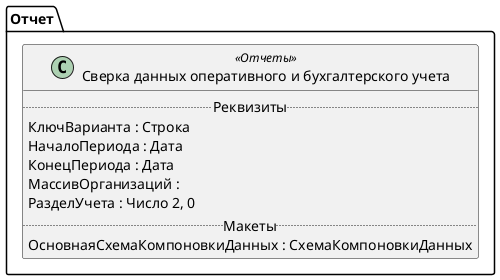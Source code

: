 ﻿@startuml СверкаДанныхОУиБУ
'!include templates.wsd
'..\include templates.wsd
class Отчет.СверкаДанныхОУиБУ as "Сверка данных оперативного и бухгалтерского учета" <<Отчеты>>
{
..Реквизиты..
КлючВарианта : Строка
НачалоПериода : Дата
КонецПериода : Дата
МассивОрганизаций : 
РазделУчета : Число 2, 0
..Макеты..
ОсновнаяСхемаКомпоновкиДанных : СхемаКомпоновкиДанных
}
@enduml
